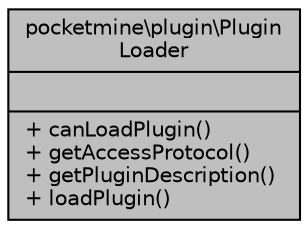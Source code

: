 digraph "pocketmine\plugin\PluginLoader"
{
 // INTERACTIVE_SVG=YES
 // LATEX_PDF_SIZE
  edge [fontname="Helvetica",fontsize="10",labelfontname="Helvetica",labelfontsize="10"];
  node [fontname="Helvetica",fontsize="10",shape=record];
  Node1 [label="{pocketmine\\plugin\\Plugin\lLoader\n||+ canLoadPlugin()\l+ getAccessProtocol()\l+ getPluginDescription()\l+ loadPlugin()\l}",height=0.2,width=0.4,color="black", fillcolor="grey75", style="filled", fontcolor="black",tooltip=" "];
}
